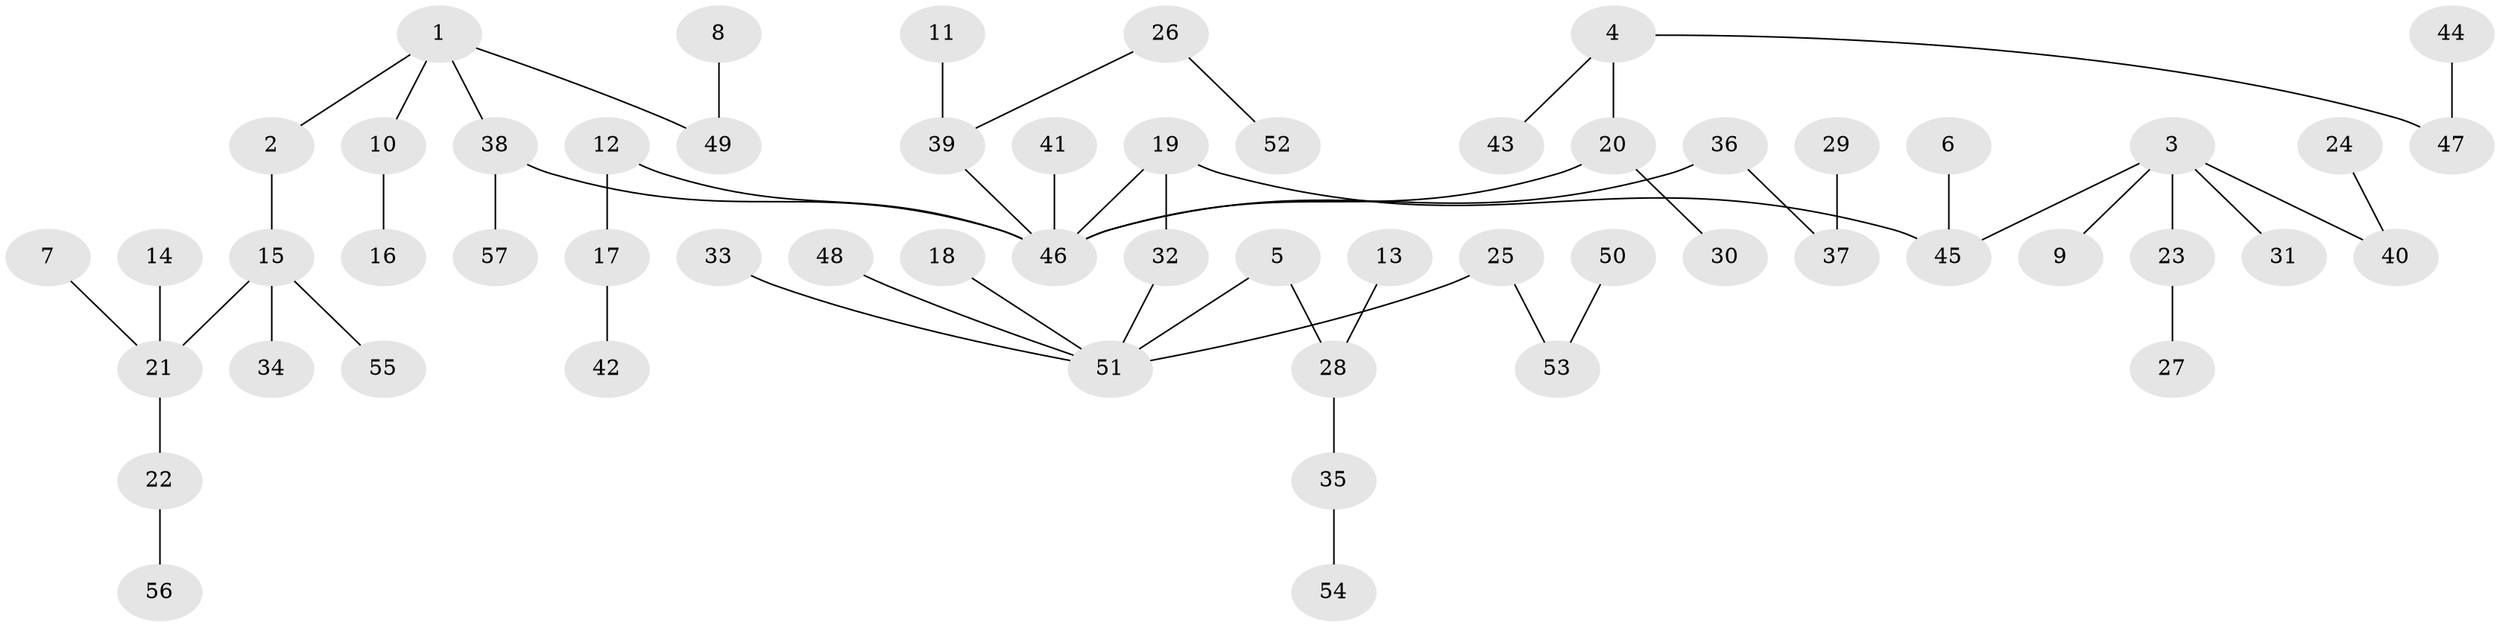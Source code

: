 // original degree distribution, {4: 0.07017543859649122, 9: 0.008771929824561403, 5: 0.03508771929824561, 2: 0.21052631578947367, 3: 0.14912280701754385, 7: 0.008771929824561403, 1: 0.5175438596491229}
// Generated by graph-tools (version 1.1) at 2025/02/03/09/25 03:02:20]
// undirected, 57 vertices, 56 edges
graph export_dot {
graph [start="1"]
  node [color=gray90,style=filled];
  1;
  2;
  3;
  4;
  5;
  6;
  7;
  8;
  9;
  10;
  11;
  12;
  13;
  14;
  15;
  16;
  17;
  18;
  19;
  20;
  21;
  22;
  23;
  24;
  25;
  26;
  27;
  28;
  29;
  30;
  31;
  32;
  33;
  34;
  35;
  36;
  37;
  38;
  39;
  40;
  41;
  42;
  43;
  44;
  45;
  46;
  47;
  48;
  49;
  50;
  51;
  52;
  53;
  54;
  55;
  56;
  57;
  1 -- 2 [weight=1.0];
  1 -- 10 [weight=1.0];
  1 -- 38 [weight=1.0];
  1 -- 49 [weight=1.0];
  2 -- 15 [weight=1.0];
  3 -- 9 [weight=1.0];
  3 -- 23 [weight=1.0];
  3 -- 31 [weight=1.0];
  3 -- 40 [weight=1.0];
  3 -- 45 [weight=1.0];
  4 -- 20 [weight=1.0];
  4 -- 43 [weight=1.0];
  4 -- 47 [weight=1.0];
  5 -- 28 [weight=1.0];
  5 -- 51 [weight=1.0];
  6 -- 45 [weight=1.0];
  7 -- 21 [weight=1.0];
  8 -- 49 [weight=1.0];
  10 -- 16 [weight=1.0];
  11 -- 39 [weight=1.0];
  12 -- 17 [weight=1.0];
  12 -- 46 [weight=1.0];
  13 -- 28 [weight=1.0];
  14 -- 21 [weight=1.0];
  15 -- 21 [weight=1.0];
  15 -- 34 [weight=1.0];
  15 -- 55 [weight=1.0];
  17 -- 42 [weight=1.0];
  18 -- 51 [weight=1.0];
  19 -- 32 [weight=1.0];
  19 -- 45 [weight=1.0];
  19 -- 46 [weight=1.0];
  20 -- 30 [weight=1.0];
  20 -- 46 [weight=1.0];
  21 -- 22 [weight=1.0];
  22 -- 56 [weight=1.0];
  23 -- 27 [weight=1.0];
  24 -- 40 [weight=1.0];
  25 -- 51 [weight=1.0];
  25 -- 53 [weight=1.0];
  26 -- 39 [weight=1.0];
  26 -- 52 [weight=1.0];
  28 -- 35 [weight=1.0];
  29 -- 37 [weight=1.0];
  32 -- 51 [weight=1.0];
  33 -- 51 [weight=1.0];
  35 -- 54 [weight=1.0];
  36 -- 37 [weight=1.0];
  36 -- 46 [weight=1.0];
  38 -- 46 [weight=1.0];
  38 -- 57 [weight=1.0];
  39 -- 46 [weight=1.0];
  41 -- 46 [weight=1.0];
  44 -- 47 [weight=1.0];
  48 -- 51 [weight=1.0];
  50 -- 53 [weight=1.0];
}
